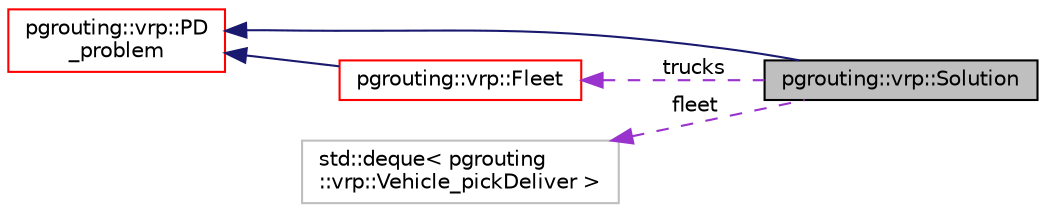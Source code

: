 digraph "pgrouting::vrp::Solution"
{
  edge [fontname="Helvetica",fontsize="10",labelfontname="Helvetica",labelfontsize="10"];
  node [fontname="Helvetica",fontsize="10",shape=record];
  rankdir="LR";
  Node1 [label="pgrouting::vrp::Solution",height=0.2,width=0.4,color="black", fillcolor="grey75", style="filled" fontcolor="black"];
  Node2 -> Node1 [dir="back",color="midnightblue",fontsize="10",style="solid",fontname="Helvetica"];
  Node2 [label="pgrouting::vrp::PD\l_problem",height=0.2,width=0.4,color="red", fillcolor="white", style="filled",URL="$classpgrouting_1_1vrp_1_1PD__problem.html"];
  Node3 -> Node1 [dir="back",color="darkorchid3",fontsize="10",style="dashed",label=" trucks" ,fontname="Helvetica"];
  Node3 [label="pgrouting::vrp::Fleet",height=0.2,width=0.4,color="red", fillcolor="white", style="filled",URL="$classpgrouting_1_1vrp_1_1Fleet.html"];
  Node2 -> Node3 [dir="back",color="midnightblue",fontsize="10",style="solid",fontname="Helvetica"];
  Node4 -> Node1 [dir="back",color="darkorchid3",fontsize="10",style="dashed",label=" fleet" ,fontname="Helvetica"];
  Node4 [label="std::deque\< pgrouting\l::vrp::Vehicle_pickDeliver \>",height=0.2,width=0.4,color="grey75", fillcolor="white", style="filled"];
}
